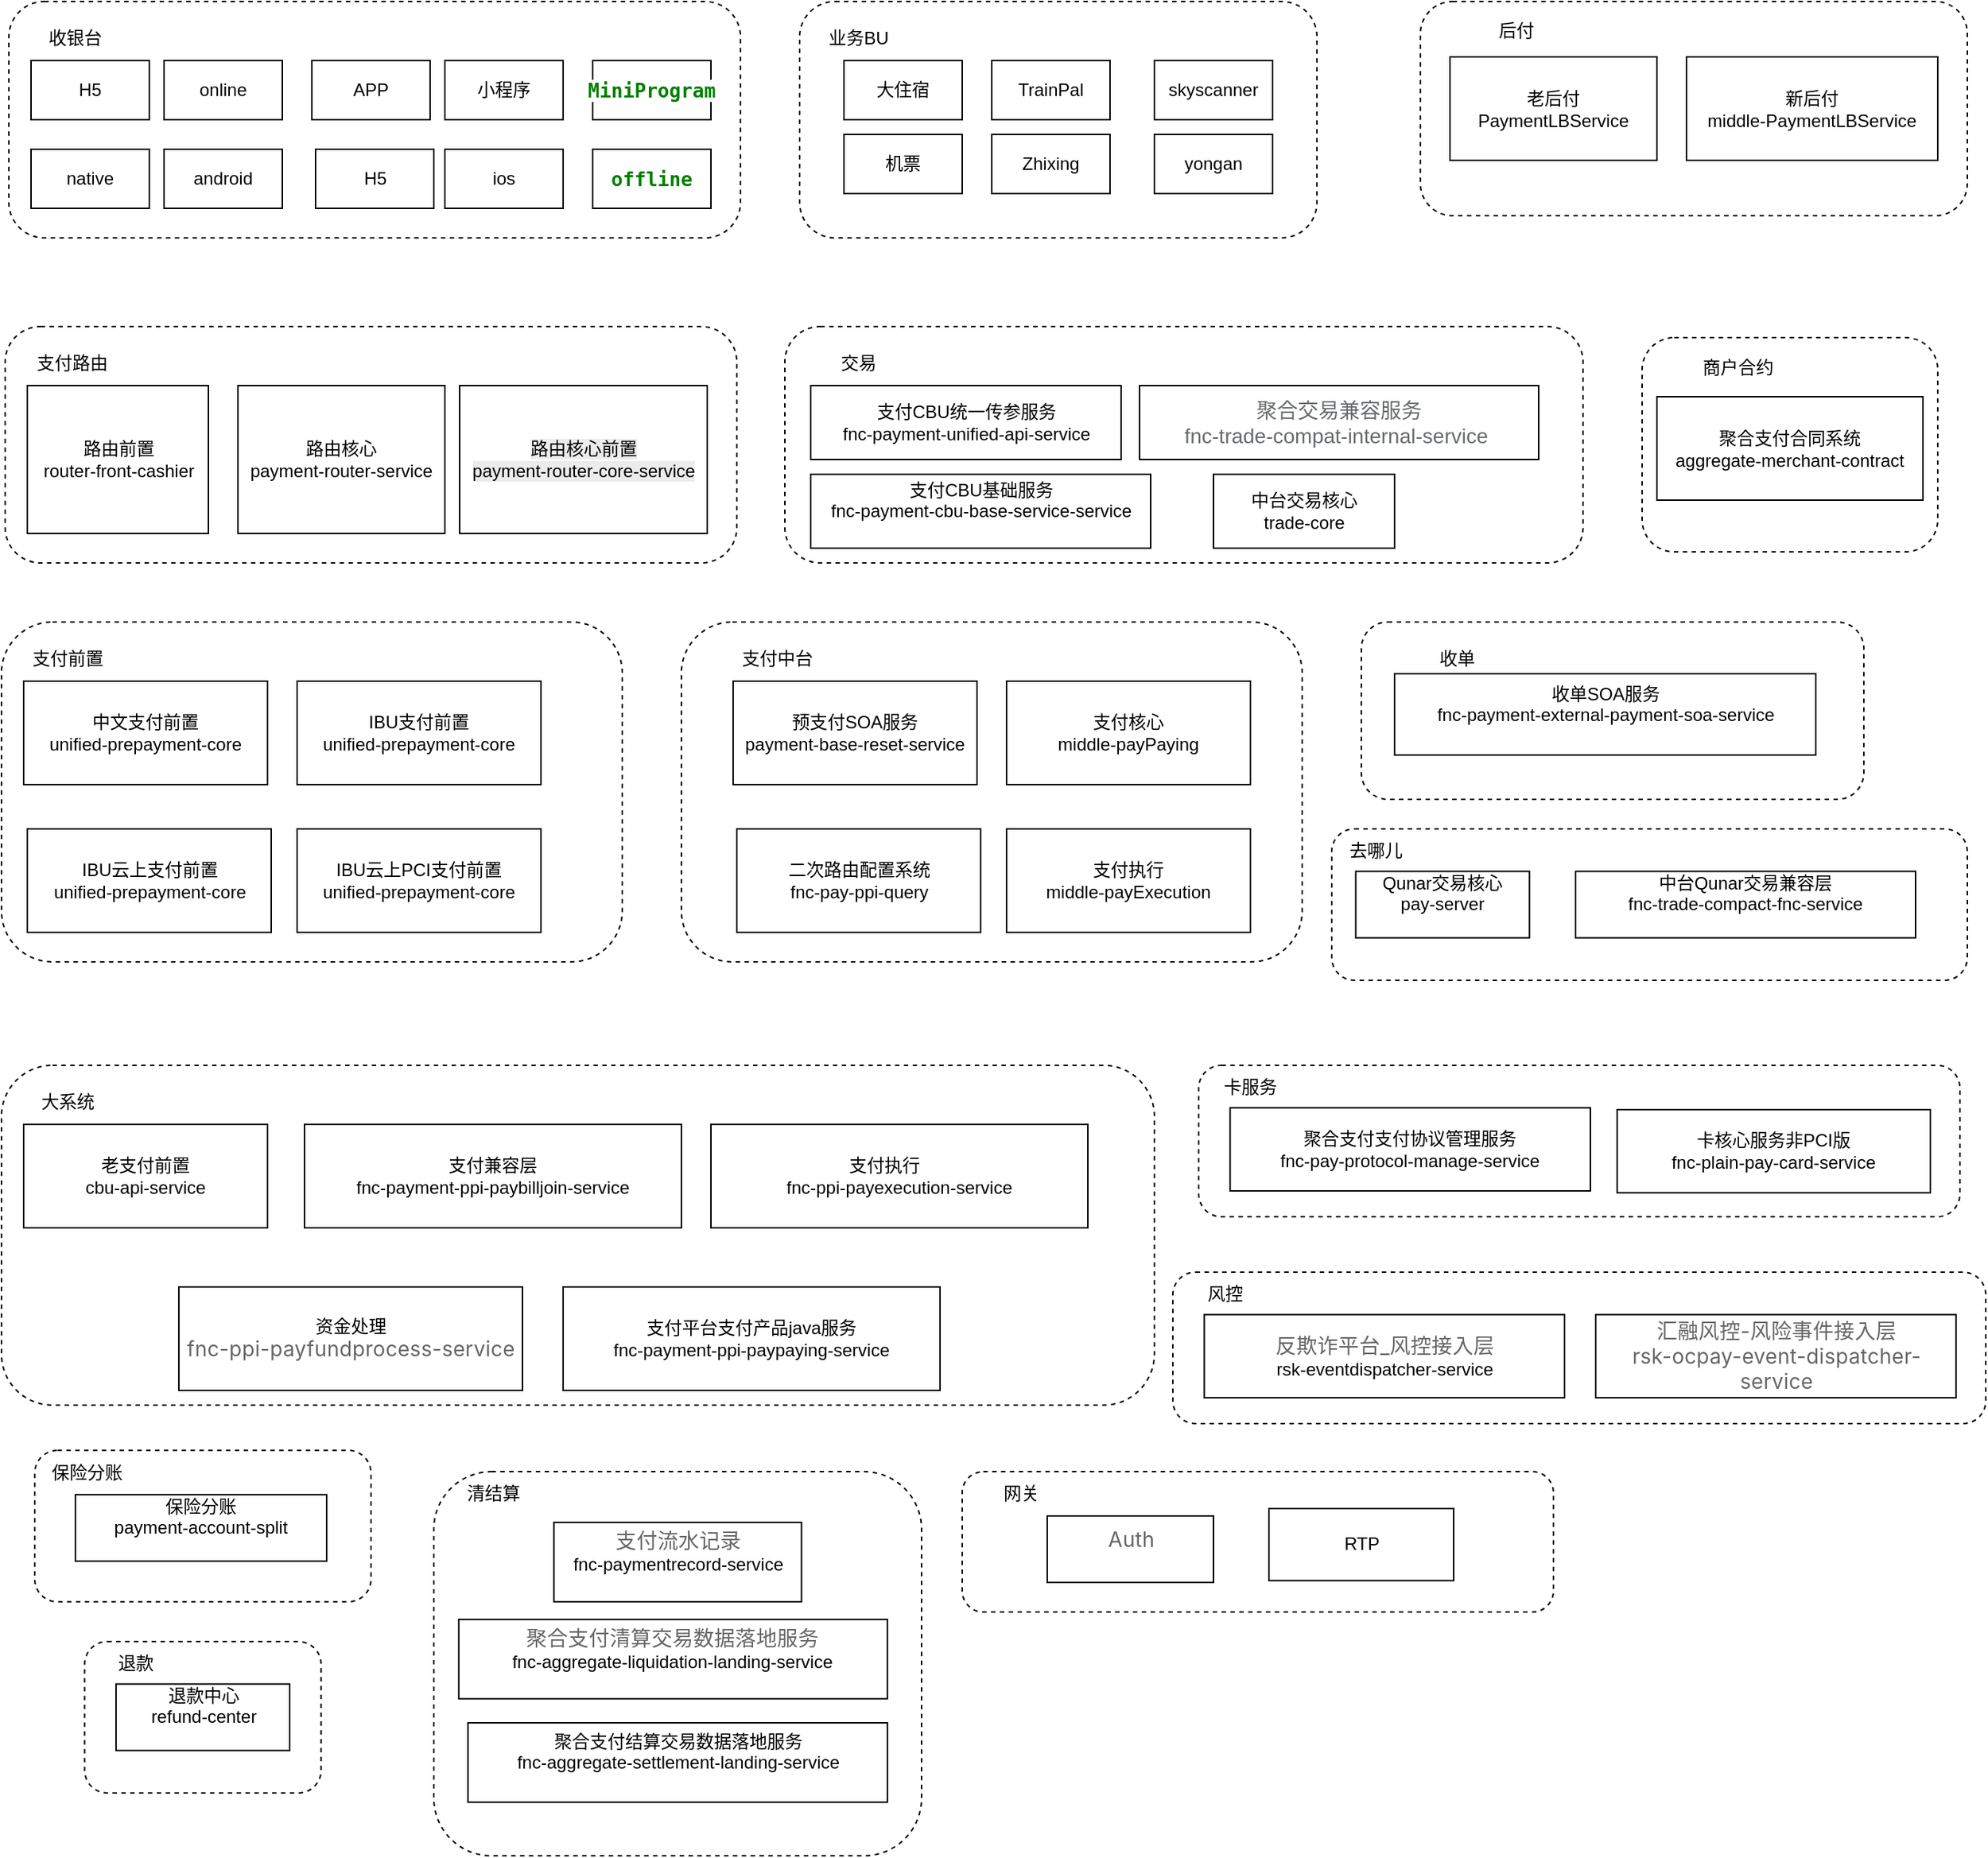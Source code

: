 <mxfile version="28.0.3">
  <diagram name="Page-1" id="2tqqhf2c_19uDufI840o">
    <mxGraphModel dx="2526" dy="893" grid="1" gridSize="10" guides="1" tooltips="1" connect="1" arrows="1" fold="1" page="1" pageScale="1" pageWidth="1100" pageHeight="1700" math="0" shadow="0">
      <root>
        <mxCell id="0" />
        <mxCell id="1" parent="0" />
        <mxCell id="ZC2IetR7V1KJigsSQUW3-1" value="" style="rounded=1;whiteSpace=wrap;html=1;dashed=1;align=left;" parent="1" vertex="1">
          <mxGeometry x="-775" y="40" width="495" height="160" as="geometry" />
        </mxCell>
        <mxCell id="ZC2IetR7V1KJigsSQUW3-3" value="收银台" style="text;html=1;align=center;verticalAlign=middle;whiteSpace=wrap;rounded=0;" parent="1" vertex="1">
          <mxGeometry x="-760" y="50" width="60" height="30" as="geometry" />
        </mxCell>
        <mxCell id="ZC2IetR7V1KJigsSQUW3-4" value="H5" style="rounded=0;whiteSpace=wrap;html=1;" parent="1" vertex="1">
          <mxGeometry x="-760" y="80" width="80" height="40" as="geometry" />
        </mxCell>
        <mxCell id="ZC2IetR7V1KJigsSQUW3-5" value="online" style="rounded=0;whiteSpace=wrap;html=1;" parent="1" vertex="1">
          <mxGeometry x="-670" y="80" width="80" height="40" as="geometry" />
        </mxCell>
        <mxCell id="ZC2IetR7V1KJigsSQUW3-6" value="H5" style="rounded=0;whiteSpace=wrap;html=1;" parent="1" vertex="1">
          <mxGeometry x="-567.5" y="140" width="80" height="40" as="geometry" />
        </mxCell>
        <mxCell id="ZC2IetR7V1KJigsSQUW3-7" value="android" style="rounded=0;whiteSpace=wrap;html=1;" parent="1" vertex="1">
          <mxGeometry x="-670" y="140" width="80" height="40" as="geometry" />
        </mxCell>
        <mxCell id="ZC2IetR7V1KJigsSQUW3-8" value="APP" style="rounded=0;whiteSpace=wrap;html=1;" parent="1" vertex="1">
          <mxGeometry x="-570" y="80" width="80" height="40" as="geometry" />
        </mxCell>
        <mxCell id="ZC2IetR7V1KJigsSQUW3-9" value="小程序" style="rounded=0;whiteSpace=wrap;html=1;" parent="1" vertex="1">
          <mxGeometry x="-480" y="80" width="80" height="40" as="geometry" />
        </mxCell>
        <mxCell id="ZC2IetR7V1KJigsSQUW3-10" value="ios" style="rounded=0;whiteSpace=wrap;html=1;" parent="1" vertex="1">
          <mxGeometry x="-480" y="140" width="80" height="40" as="geometry" />
        </mxCell>
        <mxCell id="ZC2IetR7V1KJigsSQUW3-11" value="native" style="rounded=0;whiteSpace=wrap;html=1;" parent="1" vertex="1">
          <mxGeometry x="-760" y="140" width="80" height="40" as="geometry" />
        </mxCell>
        <mxCell id="ZC2IetR7V1KJigsSQUW3-12" value="&lt;div style=&quot;background-color: rgb(255, 255, 255);&quot;&gt;&lt;pre style=&quot;font-family:&#39;JetBrains Mono&#39;,monospace;font-size:9.8pt;&quot;&gt;&lt;span style=&quot;color:#008000;font-weight:bold;&quot;&gt;offline&lt;/span&gt;&lt;/pre&gt;&lt;/div&gt;" style="rounded=0;whiteSpace=wrap;html=1;" parent="1" vertex="1">
          <mxGeometry x="-380" y="140" width="80" height="40" as="geometry" />
        </mxCell>
        <mxCell id="ZC2IetR7V1KJigsSQUW3-14" value="&lt;div style=&quot;background-color: rgb(255, 255, 255);&quot;&gt;&lt;pre style=&quot;font-family:&#39;JetBrains Mono&#39;,monospace;font-size:9.8pt;&quot;&gt;&lt;pre style=&quot;text-align: left; font-family: &amp;quot;JetBrains Mono&amp;quot;, monospace; font-size: 9.8pt;&quot;&gt;&lt;span style=&quot;color: rgb(0, 128, 0); font-weight: bold;&quot;&gt;MiniProgram&lt;/span&gt;&lt;/pre&gt;&lt;/pre&gt;&lt;/div&gt;" style="rounded=0;whiteSpace=wrap;html=1;" parent="1" vertex="1">
          <mxGeometry x="-380" y="80" width="80" height="40" as="geometry" />
        </mxCell>
        <mxCell id="ZC2IetR7V1KJigsSQUW3-15" value="" style="rounded=1;whiteSpace=wrap;html=1;dashed=1;" parent="1" vertex="1">
          <mxGeometry x="-240" y="40" width="350" height="160" as="geometry" />
        </mxCell>
        <mxCell id="ZC2IetR7V1KJigsSQUW3-16" value="业务BU" style="text;html=1;align=center;verticalAlign=middle;whiteSpace=wrap;rounded=0;" parent="1" vertex="1">
          <mxGeometry x="-230" y="50" width="60" height="30" as="geometry" />
        </mxCell>
        <mxCell id="ZC2IetR7V1KJigsSQUW3-17" value="大住宿" style="rounded=0;whiteSpace=wrap;html=1;" parent="1" vertex="1">
          <mxGeometry x="-210" y="80" width="80" height="40" as="geometry" />
        </mxCell>
        <mxCell id="ZC2IetR7V1KJigsSQUW3-18" value="机票" style="rounded=0;whiteSpace=wrap;html=1;" parent="1" vertex="1">
          <mxGeometry x="-210" y="130" width="80" height="40" as="geometry" />
        </mxCell>
        <mxCell id="ZC2IetR7V1KJigsSQUW3-19" value="TrainPal" style="rounded=0;whiteSpace=wrap;html=1;" parent="1" vertex="1">
          <mxGeometry x="-110" y="80" width="80" height="40" as="geometry" />
        </mxCell>
        <mxCell id="ZC2IetR7V1KJigsSQUW3-20" value="skyscanner" style="rounded=0;whiteSpace=wrap;html=1;" parent="1" vertex="1">
          <mxGeometry y="80" width="80" height="40" as="geometry" />
        </mxCell>
        <mxCell id="ZC2IetR7V1KJigsSQUW3-21" value="yongan" style="rounded=0;whiteSpace=wrap;html=1;" parent="1" vertex="1">
          <mxGeometry y="130" width="80" height="40" as="geometry" />
        </mxCell>
        <mxCell id="ZC2IetR7V1KJigsSQUW3-23" value="Zhixing" style="rounded=0;whiteSpace=wrap;html=1;" parent="1" vertex="1">
          <mxGeometry x="-110" y="130" width="80" height="40" as="geometry" />
        </mxCell>
        <mxCell id="ZC2IetR7V1KJigsSQUW3-43" value="" style="rounded=1;whiteSpace=wrap;html=1;dashed=1;align=left;" parent="1" vertex="1">
          <mxGeometry x="-777.5" y="260" width="495" height="160" as="geometry" />
        </mxCell>
        <mxCell id="ZC2IetR7V1KJigsSQUW3-44" value="支付路由" style="text;html=1;align=center;verticalAlign=middle;whiteSpace=wrap;rounded=0;" parent="1" vertex="1">
          <mxGeometry x="-762.5" y="270" width="60" height="30" as="geometry" />
        </mxCell>
        <mxCell id="ZC2IetR7V1KJigsSQUW3-45" value="路由前置&lt;div&gt;router-front-cashier&lt;/div&gt;" style="rounded=0;whiteSpace=wrap;html=1;" parent="1" vertex="1">
          <mxGeometry x="-762.5" y="300" width="122.5" height="100" as="geometry" />
        </mxCell>
        <mxCell id="ZC2IetR7V1KJigsSQUW3-49" value="路由核心&lt;div&gt;payment-router-service&lt;/div&gt;" style="rounded=0;whiteSpace=wrap;html=1;" parent="1" vertex="1">
          <mxGeometry x="-620" y="300" width="140" height="100" as="geometry" />
        </mxCell>
        <mxCell id="ZC2IetR7V1KJigsSQUW3-54" value="&lt;div style=&quot;background-color: rgb(255, 255, 255);&quot;&gt;&lt;pre style=&quot;&quot;&gt;&lt;pre style=&quot;&quot;&gt;&lt;span style=&quot;font-family: Helvetica; white-space: normal; background-color: rgb(236, 236, 236);&quot;&gt;路由核心前置&lt;/span&gt;&lt;div style=&quot;font-family: Helvetica; white-space: normal; background-color: rgb(236, 236, 236);&quot;&gt;payment-router-core-service&lt;/div&gt;&lt;/pre&gt;&lt;/pre&gt;&lt;/div&gt;" style="rounded=0;whiteSpace=wrap;html=1;fontStyle=0;align=center;" parent="1" vertex="1">
          <mxGeometry x="-470" y="300" width="167.5" height="100" as="geometry" />
        </mxCell>
        <mxCell id="ZC2IetR7V1KJigsSQUW3-55" value="" style="rounded=1;whiteSpace=wrap;html=1;dashed=1;align=left;" parent="1" vertex="1">
          <mxGeometry x="-250" y="260" width="540" height="160" as="geometry" />
        </mxCell>
        <mxCell id="ZC2IetR7V1KJigsSQUW3-57" value="&lt;div&gt;中台交易核心&lt;/div&gt;&lt;div&gt;trade-core&lt;/div&gt;" style="rounded=0;whiteSpace=wrap;html=1;" parent="1" vertex="1">
          <mxGeometry x="40" y="360" width="122.5" height="50" as="geometry" />
        </mxCell>
        <mxCell id="ZC2IetR7V1KJigsSQUW3-58" value="&lt;div&gt;支付CBU统一传参服务&lt;/div&gt;&lt;div&gt;fnc-payment-unified-api-service&lt;/div&gt;" style="rounded=0;whiteSpace=wrap;html=1;" parent="1" vertex="1">
          <mxGeometry x="-232.5" y="300" width="210" height="50" as="geometry" />
        </mxCell>
        <mxCell id="ZC2IetR7V1KJigsSQUW3-60" value="交易" style="text;html=1;align=center;verticalAlign=middle;whiteSpace=wrap;rounded=0;" parent="1" vertex="1">
          <mxGeometry x="-230" y="270" width="60" height="30" as="geometry" />
        </mxCell>
        <mxCell id="ZC2IetR7V1KJigsSQUW3-61" value="&lt;div&gt;&lt;span style=&quot;color: rgb(103, 106, 108); font-family: &amp;quot;Microsoft Yahei&amp;quot;, Arial, Helvetica, sans-serif; font-size: 14px; text-align: start; background-color: rgb(255, 255, 255);&quot;&gt;聚合交易兼容服务&lt;/span&gt;&lt;br&gt;&lt;/div&gt;&lt;div&gt;&lt;span style=&quot;color: rgb(103, 106, 108); font-family: &amp;quot;Microsoft Yahei&amp;quot;, Arial, Helvetica, sans-serif; font-size: 14px; text-align: start; background-color: rgb(255, 255, 255);&quot;&gt;fnc-trade-compat-internal-service&amp;nbsp;&lt;/span&gt;&lt;br&gt;&lt;/div&gt;" style="rounded=0;whiteSpace=wrap;html=1;" parent="1" vertex="1">
          <mxGeometry x="-10" y="300" width="270" height="50" as="geometry" />
        </mxCell>
        <mxCell id="ZC2IetR7V1KJigsSQUW3-64" value="&lt;div&gt;支付CBU基础服务&lt;br&gt;&lt;/div&gt;&lt;div&gt;&lt;div&gt;fnc-payment-cbu-base-service-service&lt;/div&gt;&lt;/div&gt;&lt;div&gt;&lt;br&gt;&lt;/div&gt;" style="rounded=0;whiteSpace=wrap;html=1;" parent="1" vertex="1">
          <mxGeometry x="-232.5" y="360" width="230" height="50" as="geometry" />
        </mxCell>
        <mxCell id="ZC2IetR7V1KJigsSQUW3-65" value="" style="rounded=1;whiteSpace=wrap;html=1;dashed=1;align=left;" parent="1" vertex="1">
          <mxGeometry x="-780" y="460" width="420" height="230" as="geometry" />
        </mxCell>
        <mxCell id="ZC2IetR7V1KJigsSQUW3-66" value="支付前置" style="text;html=1;align=center;verticalAlign=middle;whiteSpace=wrap;rounded=0;" parent="1" vertex="1">
          <mxGeometry x="-765" y="470" width="60" height="30" as="geometry" />
        </mxCell>
        <mxCell id="ZC2IetR7V1KJigsSQUW3-67" value="中文支付前置&lt;div&gt;unified-prepayment-core&lt;br&gt;&lt;/div&gt;" style="rounded=0;whiteSpace=wrap;html=1;" parent="1" vertex="1">
          <mxGeometry x="-765" y="500" width="165" height="70" as="geometry" />
        </mxCell>
        <mxCell id="ZC2IetR7V1KJigsSQUW3-70" value="IBU支付前置&lt;div&gt;unified-prepayment-core&lt;br&gt;&lt;/div&gt;" style="rounded=0;whiteSpace=wrap;html=1;" parent="1" vertex="1">
          <mxGeometry x="-580" y="500" width="165" height="70" as="geometry" />
        </mxCell>
        <mxCell id="ZC2IetR7V1KJigsSQUW3-73" value="IBU云上支付前置&lt;div&gt;unified-prepayment-core&lt;br&gt;&lt;/div&gt;" style="rounded=0;whiteSpace=wrap;html=1;" parent="1" vertex="1">
          <mxGeometry x="-762.5" y="600" width="165" height="70" as="geometry" />
        </mxCell>
        <mxCell id="ZC2IetR7V1KJigsSQUW3-74" value="IBU云上PCI支付前置&lt;div&gt;unified-prepayment-core&lt;br&gt;&lt;/div&gt;" style="rounded=0;whiteSpace=wrap;html=1;" parent="1" vertex="1">
          <mxGeometry x="-580" y="600" width="165" height="70" as="geometry" />
        </mxCell>
        <mxCell id="ZC2IetR7V1KJigsSQUW3-75" value="" style="rounded=1;whiteSpace=wrap;html=1;dashed=1;align=left;" parent="1" vertex="1">
          <mxGeometry x="-320" y="460" width="420" height="230" as="geometry" />
        </mxCell>
        <mxCell id="ZC2IetR7V1KJigsSQUW3-76" value="支付中台" style="text;html=1;align=center;verticalAlign=middle;whiteSpace=wrap;rounded=0;" parent="1" vertex="1">
          <mxGeometry x="-285" y="470" width="60" height="30" as="geometry" />
        </mxCell>
        <mxCell id="ZC2IetR7V1KJigsSQUW3-77" value="&lt;div&gt;预支付SOA服务&lt;/div&gt;&lt;div&gt;payment-base-reset-service&lt;br&gt;&lt;/div&gt;" style="rounded=0;whiteSpace=wrap;html=1;" parent="1" vertex="1">
          <mxGeometry x="-285" y="500" width="165" height="70" as="geometry" />
        </mxCell>
        <mxCell id="ZC2IetR7V1KJigsSQUW3-78" value="&lt;div&gt;支付核心&lt;/div&gt;&lt;div&gt;middle-payPaying&lt;br&gt;&lt;/div&gt;" style="rounded=0;whiteSpace=wrap;html=1;" parent="1" vertex="1">
          <mxGeometry x="-100" y="500" width="165" height="70" as="geometry" />
        </mxCell>
        <mxCell id="ZC2IetR7V1KJigsSQUW3-79" value="二次路由配置系统&lt;div&gt;fnc-pay-ppi-query&lt;br&gt;&lt;/div&gt;" style="rounded=0;whiteSpace=wrap;html=1;" parent="1" vertex="1">
          <mxGeometry x="-282.5" y="600" width="165" height="70" as="geometry" />
        </mxCell>
        <mxCell id="ZC2IetR7V1KJigsSQUW3-80" value="支付执行&lt;div&gt;middle-payExecution&lt;/div&gt;" style="rounded=0;whiteSpace=wrap;html=1;" parent="1" vertex="1">
          <mxGeometry x="-100" y="600" width="165" height="70" as="geometry" />
        </mxCell>
        <mxCell id="ZC2IetR7V1KJigsSQUW3-81" value="" style="rounded=1;whiteSpace=wrap;html=1;dashed=1;align=left;" parent="1" vertex="1">
          <mxGeometry x="180" y="40" width="370" height="145" as="geometry" />
        </mxCell>
        <mxCell id="ZC2IetR7V1KJigsSQUW3-82" value="后付" style="text;html=1;align=center;verticalAlign=middle;whiteSpace=wrap;rounded=0;" parent="1" vertex="1">
          <mxGeometry x="215" y="45" width="60" height="30" as="geometry" />
        </mxCell>
        <mxCell id="ZC2IetR7V1KJigsSQUW3-83" value="&lt;div&gt;老后付&lt;/div&gt;&lt;div&gt;PaymentLBService&lt;br&gt;&lt;/div&gt;" style="rounded=0;whiteSpace=wrap;html=1;" parent="1" vertex="1">
          <mxGeometry x="200" y="77.5" width="140" height="70" as="geometry" />
        </mxCell>
        <mxCell id="ZC2IetR7V1KJigsSQUW3-87" value="&lt;div&gt;新后付&lt;/div&gt;&lt;div&gt;middle-PaymentLBService&lt;br&gt;&lt;/div&gt;" style="rounded=0;whiteSpace=wrap;html=1;" parent="1" vertex="1">
          <mxGeometry x="360" y="77.5" width="170" height="70" as="geometry" />
        </mxCell>
        <mxCell id="ZC2IetR7V1KJigsSQUW3-88" value="" style="rounded=1;whiteSpace=wrap;html=1;dashed=1;align=left;" parent="1" vertex="1">
          <mxGeometry x="330" y="267.5" width="200" height="145" as="geometry" />
        </mxCell>
        <mxCell id="ZC2IetR7V1KJigsSQUW3-89" value="商户合约" style="text;html=1;align=center;verticalAlign=middle;whiteSpace=wrap;rounded=0;" parent="1" vertex="1">
          <mxGeometry x="365" y="272.5" width="60" height="30" as="geometry" />
        </mxCell>
        <mxCell id="ZC2IetR7V1KJigsSQUW3-90" value="&lt;div&gt;聚合支付合同系统&lt;/div&gt;&lt;div&gt;aggregate-merchant-contract&lt;br&gt;&lt;/div&gt;" style="rounded=0;whiteSpace=wrap;html=1;" parent="1" vertex="1">
          <mxGeometry x="340" y="307.5" width="180" height="70" as="geometry" />
        </mxCell>
        <mxCell id="ZC2IetR7V1KJigsSQUW3-92" value="" style="rounded=1;whiteSpace=wrap;html=1;dashed=1;align=left;" parent="1" vertex="1">
          <mxGeometry x="140" y="460" width="340" height="120" as="geometry" />
        </mxCell>
        <mxCell id="ZC2IetR7V1KJigsSQUW3-93" value="收单" style="text;html=1;align=center;verticalAlign=middle;whiteSpace=wrap;rounded=0;" parent="1" vertex="1">
          <mxGeometry x="175" y="470" width="60" height="30" as="geometry" />
        </mxCell>
        <mxCell id="ZC2IetR7V1KJigsSQUW3-94" value="&lt;div&gt;收单SOA服务&lt;/div&gt;&lt;div&gt;&lt;div&gt;fnc-payment-external-payment-soa-service&lt;/div&gt;&lt;/div&gt;&lt;div&gt;&lt;br&gt;&lt;/div&gt;" style="rounded=0;whiteSpace=wrap;html=1;" parent="1" vertex="1">
          <mxGeometry x="162.5" y="495" width="285" height="55" as="geometry" />
        </mxCell>
        <mxCell id="ocZN8uN6IypTJF-HbQKt-1" value="" style="rounded=1;whiteSpace=wrap;html=1;dashed=1;align=left;" vertex="1" parent="1">
          <mxGeometry x="-723.75" y="1150" width="160" height="102.5" as="geometry" />
        </mxCell>
        <mxCell id="ocZN8uN6IypTJF-HbQKt-2" value="退款" style="text;html=1;align=center;verticalAlign=middle;whiteSpace=wrap;rounded=0;" vertex="1" parent="1">
          <mxGeometry x="-718.75" y="1150" width="60" height="30" as="geometry" />
        </mxCell>
        <mxCell id="ocZN8uN6IypTJF-HbQKt-3" value="&lt;div&gt;退款中心&lt;/div&gt;&lt;div&gt;refund-center&lt;/div&gt;&lt;div&gt;&lt;br&gt;&lt;/div&gt;" style="rounded=0;whiteSpace=wrap;html=1;" vertex="1" parent="1">
          <mxGeometry x="-702.5" y="1178.75" width="117.5" height="45" as="geometry" />
        </mxCell>
        <mxCell id="ocZN8uN6IypTJF-HbQKt-4" value="&lt;span style=&quot;color: rgba(0, 0, 0, 0); font-family: monospace; font-size: 0px; text-wrap: nowrap;&quot;&gt;%3CmxGraphModel%3E%3Croot%3E%3CmxCell%20id%3D%220%22%2F%3E%3CmxCell%20id%3D%221%22%20parent%3D%220%22%2F%3E%3CmxCell%20id%3D%222%22%20value%3D%22%26lt%3Bdiv%26gt%3B%26lt%3Bdiv%26gt%3B%E6%94%AF%E4%BB%98%E5%B9%B3%E5%8F%B0%E6%94%AF%E4%BB%98%E4%BA%A7%E5%93%81java%E6%9C%8D%E5%8A%A1%26lt%3B%2Fdiv%26gt%3B%26lt%3Bdiv%26gt%3Bfnc-payment-ppi-paypaying-service%26lt%3B%2Fdiv%26gt%3B%26lt%3B%2Fdiv%26gt%3B%22%20style%3D%22rounded%3D0%3BwhiteSpace%3Dwrap%3Bhtml%3D1%3B%22%20vertex%3D%221%22%20parent%3D%221%22%3E%3CmxGeometry%20x%3D%22-210%22%20y%3D%221020%22%20width%3D%22255%22%20height%3D%2270%22%20as%3D%22geometry%22%2F%3E%3C%2FmxCell%3E%3C%2Froot%3E%3C%2FmxGraphModel%3E&lt;/span&gt;" style="rounded=1;whiteSpace=wrap;html=1;dashed=1;align=left;" vertex="1" parent="1">
          <mxGeometry x="-780" y="760" width="780" height="230" as="geometry" />
        </mxCell>
        <mxCell id="ocZN8uN6IypTJF-HbQKt-5" value="大系统" style="text;html=1;align=center;verticalAlign=middle;whiteSpace=wrap;rounded=0;" vertex="1" parent="1">
          <mxGeometry x="-765" y="770" width="60" height="30" as="geometry" />
        </mxCell>
        <mxCell id="ocZN8uN6IypTJF-HbQKt-6" value="老支付前置&lt;div&gt;cbu-api-service&lt;/div&gt;" style="rounded=0;whiteSpace=wrap;html=1;" vertex="1" parent="1">
          <mxGeometry x="-765" y="800" width="165" height="70" as="geometry" />
        </mxCell>
        <mxCell id="ocZN8uN6IypTJF-HbQKt-7" value="&lt;div&gt;支付兼容层&lt;/div&gt;&lt;div&gt;fnc-payment-ppi-paybilljoin-service&lt;br&gt;&lt;/div&gt;" style="rounded=0;whiteSpace=wrap;html=1;" vertex="1" parent="1">
          <mxGeometry x="-575" y="800" width="255" height="70" as="geometry" />
        </mxCell>
        <mxCell id="ocZN8uN6IypTJF-HbQKt-8" value="资金处理&lt;div&gt;&lt;span style=&quot;color: rgb(102, 102, 102); font-family: -apple-system, BlinkMacSystemFont, &amp;quot;Segoe UI&amp;quot;, Helvetica, Arial, sans-serif, &amp;quot;Apple Color Emoji&amp;quot;, &amp;quot;Segoe UI Emoji&amp;quot;; font-size: 14px; letter-spacing: 0.15px; text-align: start; white-space-collapse: preserve; background-color: rgb(255, 255, 255);&quot;&gt;fnc-ppi-payfundprocess-service&lt;/span&gt;&lt;br&gt;&lt;/div&gt;" style="rounded=0;whiteSpace=wrap;html=1;" vertex="1" parent="1">
          <mxGeometry x="-660" y="910" width="232.5" height="70" as="geometry" />
        </mxCell>
        <mxCell id="ocZN8uN6IypTJF-HbQKt-10" value="&lt;div&gt;&lt;div&gt;支付平台支付产品java服务&lt;/div&gt;&lt;div&gt;fnc-payment-ppi-paypaying-service&lt;/div&gt;&lt;/div&gt;" style="rounded=0;whiteSpace=wrap;html=1;" vertex="1" parent="1">
          <mxGeometry x="-400" y="910" width="255" height="70" as="geometry" />
        </mxCell>
        <mxCell id="ocZN8uN6IypTJF-HbQKt-11" value="&lt;div&gt;支付执行&amp;nbsp; &amp;nbsp; &amp;nbsp;&amp;nbsp;&lt;/div&gt;&lt;div&gt;fnc-ppi-payexecution-service&lt;/div&gt;" style="rounded=0;whiteSpace=wrap;html=1;" vertex="1" parent="1">
          <mxGeometry x="-300" y="800" width="255" height="70" as="geometry" />
        </mxCell>
        <mxCell id="ocZN8uN6IypTJF-HbQKt-12" value="" style="rounded=1;whiteSpace=wrap;html=1;dashed=1;align=left;" vertex="1" parent="1">
          <mxGeometry x="120" y="600" width="430" height="102.5" as="geometry" />
        </mxCell>
        <mxCell id="ocZN8uN6IypTJF-HbQKt-13" value="去哪儿" style="text;html=1;align=center;verticalAlign=middle;whiteSpace=wrap;rounded=0;" vertex="1" parent="1">
          <mxGeometry x="120" y="600" width="60" height="30" as="geometry" />
        </mxCell>
        <mxCell id="ocZN8uN6IypTJF-HbQKt-14" value="&lt;div&gt;Qunar交易核心&lt;/div&gt;&lt;div&gt;pay-server&lt;/div&gt;&lt;div&gt;&lt;br&gt;&lt;/div&gt;" style="rounded=0;whiteSpace=wrap;html=1;align=center;" vertex="1" parent="1">
          <mxGeometry x="136.25" y="628.75" width="117.5" height="45" as="geometry" />
        </mxCell>
        <mxCell id="ocZN8uN6IypTJF-HbQKt-15" value="&lt;div&gt;中台Qunar交易兼容层&lt;/div&gt;&lt;div&gt;fnc-trade-compact-fnc-service&lt;/div&gt;&lt;div&gt;&lt;br&gt;&lt;/div&gt;" style="rounded=0;whiteSpace=wrap;html=1;align=center;" vertex="1" parent="1">
          <mxGeometry x="285" y="628.75" width="230" height="45" as="geometry" />
        </mxCell>
        <mxCell id="ocZN8uN6IypTJF-HbQKt-16" value="" style="rounded=1;whiteSpace=wrap;html=1;dashed=1;align=left;" vertex="1" parent="1">
          <mxGeometry x="-757.5" y="1020.62" width="227.5" height="102.5" as="geometry" />
        </mxCell>
        <mxCell id="ocZN8uN6IypTJF-HbQKt-17" value="保险分账" style="text;html=1;align=center;verticalAlign=middle;whiteSpace=wrap;rounded=0;" vertex="1" parent="1">
          <mxGeometry x="-752.5" y="1020.62" width="60" height="30" as="geometry" />
        </mxCell>
        <mxCell id="ocZN8uN6IypTJF-HbQKt-18" value="&lt;div&gt;保险分账&lt;/div&gt;&lt;div&gt;payment-account-split&lt;/div&gt;&lt;div&gt;&lt;br&gt;&lt;/div&gt;" style="rounded=0;whiteSpace=wrap;html=1;" vertex="1" parent="1">
          <mxGeometry x="-730" y="1050.62" width="170" height="45" as="geometry" />
        </mxCell>
        <mxCell id="ocZN8uN6IypTJF-HbQKt-19" value="" style="rounded=1;whiteSpace=wrap;html=1;dashed=1;align=left;" vertex="1" parent="1">
          <mxGeometry x="-487.5" y="1035" width="330" height="260" as="geometry" />
        </mxCell>
        <mxCell id="ocZN8uN6IypTJF-HbQKt-20" value="清结算" style="text;html=1;align=center;verticalAlign=middle;whiteSpace=wrap;rounded=0;" vertex="1" parent="1">
          <mxGeometry x="-477.5" y="1035" width="60" height="30" as="geometry" />
        </mxCell>
        <mxCell id="ocZN8uN6IypTJF-HbQKt-21" value="&lt;div&gt;&lt;span style=&quot;color: rgb(102, 102, 102); font-family: -apple-system, BlinkMacSystemFont, &amp;quot;Segoe UI&amp;quot;, Helvetica, Arial, sans-serif, &amp;quot;Apple Color Emoji&amp;quot;, &amp;quot;Segoe UI Emoji&amp;quot;; font-size: 14px; letter-spacing: 0.15px; text-align: start; white-space-collapse: preserve; background-color: rgb(255, 255, 255);&quot;&gt;支付流水记录&lt;/span&gt;&lt;br&gt;&lt;/div&gt;&lt;div&gt;fnc-paymentrecord-service&lt;br&gt;&lt;/div&gt;&lt;div&gt;&lt;br&gt;&lt;/div&gt;" style="rounded=0;whiteSpace=wrap;html=1;" vertex="1" parent="1">
          <mxGeometry x="-406.24" y="1069.37" width="167.5" height="53.75" as="geometry" />
        </mxCell>
        <mxCell id="ocZN8uN6IypTJF-HbQKt-22" value="" style="rounded=1;whiteSpace=wrap;html=1;dashed=1;align=left;" vertex="1" parent="1">
          <mxGeometry x="30" y="760" width="515" height="102.5" as="geometry" />
        </mxCell>
        <mxCell id="ocZN8uN6IypTJF-HbQKt-23" value="卡服务" style="text;html=1;align=center;verticalAlign=middle;whiteSpace=wrap;rounded=0;" vertex="1" parent="1">
          <mxGeometry x="35" y="760" width="60" height="30" as="geometry" />
        </mxCell>
        <mxCell id="ocZN8uN6IypTJF-HbQKt-24" value="&lt;div&gt;&lt;div&gt;聚合支付支付协议管理服务&lt;/div&gt;&lt;div&gt;fnc-pay-protocol-manage-service&lt;/div&gt;&lt;/div&gt;" style="rounded=0;whiteSpace=wrap;html=1;" vertex="1" parent="1">
          <mxGeometry x="51.25" y="788.75" width="243.75" height="56.25" as="geometry" />
        </mxCell>
        <mxCell id="ocZN8uN6IypTJF-HbQKt-25" value="&lt;div style=&quot;&quot;&gt;&lt;span style=&quot;color: rgb(102, 102, 102); font-family: -apple-system, BlinkMacSystemFont, &amp;quot;Segoe UI&amp;quot;, Helvetica, Arial, sans-serif, &amp;quot;Apple Color Emoji&amp;quot;, &amp;quot;Segoe UI Emoji&amp;quot;; font-size: 14px; letter-spacing: 0.15px; text-align: start; white-space-collapse: preserve; background-color: rgb(255, 255, 255);&quot;&gt;聚合支付清算交易数据落地服务&lt;/span&gt;&lt;br&gt;&lt;/div&gt;&lt;div&gt;fnc-aggregate-liquidation-landing-service&lt;br&gt;&lt;/div&gt;&lt;div&gt;&lt;br&gt;&lt;/div&gt;" style="rounded=0;whiteSpace=wrap;html=1;align=center;" vertex="1" parent="1">
          <mxGeometry x="-470.62" y="1135" width="290" height="53.75" as="geometry" />
        </mxCell>
        <mxCell id="ocZN8uN6IypTJF-HbQKt-26" value="&lt;div style=&quot;&quot;&gt;&lt;div&gt;聚合支付结算交易数据落地服务&lt;/div&gt;&lt;div&gt;fnc-aggregate-settlement-landing-service&lt;/div&gt;&lt;/div&gt;&lt;div&gt;&lt;br&gt;&lt;/div&gt;" style="rounded=0;whiteSpace=wrap;html=1;align=center;" vertex="1" parent="1">
          <mxGeometry x="-464.36" y="1205" width="283.75" height="53.75" as="geometry" />
        </mxCell>
        <mxCell id="ocZN8uN6IypTJF-HbQKt-27" value="&lt;div&gt;&lt;div&gt;卡核心服务非PCI版&lt;/div&gt;&lt;div&gt;fnc-plain-pay-card-service&lt;/div&gt;&lt;/div&gt;" style="rounded=0;whiteSpace=wrap;html=1;" vertex="1" parent="1">
          <mxGeometry x="313.13" y="790" width="211.87" height="56.25" as="geometry" />
        </mxCell>
        <mxCell id="ocZN8uN6IypTJF-HbQKt-28" value="" style="rounded=1;whiteSpace=wrap;html=1;dashed=1;align=left;" vertex="1" parent="1">
          <mxGeometry x="12.5" y="900" width="550" height="102.5" as="geometry" />
        </mxCell>
        <mxCell id="ocZN8uN6IypTJF-HbQKt-29" value="风控" style="text;html=1;align=center;verticalAlign=middle;whiteSpace=wrap;rounded=0;" vertex="1" parent="1">
          <mxGeometry x="17.5" y="900" width="60" height="30" as="geometry" />
        </mxCell>
        <mxCell id="ocZN8uN6IypTJF-HbQKt-30" value="&lt;div&gt;&lt;span style=&quot;color: rgb(102, 102, 102); font-family: -apple-system, BlinkMacSystemFont, &amp;quot;Segoe UI&amp;quot;, Helvetica, Arial, sans-serif, &amp;quot;Apple Color Emoji&amp;quot;, &amp;quot;Segoe UI Emoji&amp;quot;; font-size: 14px; letter-spacing: 0.15px; text-align: start; white-space-collapse: preserve; background-color: rgb(255, 255, 255);&quot;&gt;反欺诈平台_风控接入层&lt;/span&gt;&lt;br&gt;&lt;/div&gt;&lt;div&gt;rsk-eventdispatcher-service&lt;/div&gt;" style="rounded=0;whiteSpace=wrap;html=1;" vertex="1" parent="1">
          <mxGeometry x="33.75" y="928.75" width="243.75" height="56.25" as="geometry" />
        </mxCell>
        <mxCell id="ocZN8uN6IypTJF-HbQKt-32" value="&lt;div style=&quot;&quot;&gt;&lt;span style=&quot;background-color: transparent; font-size: 14px; letter-spacing: 0.15px; white-space-collapse: preserve;&quot;&gt;&lt;font face=&quot;-apple-system, BlinkMacSystemFont, Segoe UI, Helvetica, Arial, sans-serif, Apple Color Emoji, Segoe UI Emoji&quot; color=&quot;#666666&quot;&gt;汇融风控-风险事件接入层&lt;br&gt;rsk-ocpay-event-dispatcher-service&lt;/font&gt;&lt;/span&gt;&lt;/div&gt;" style="rounded=0;whiteSpace=wrap;html=1;align=center;" vertex="1" parent="1">
          <mxGeometry x="298.63" y="928.75" width="243.75" height="56.25" as="geometry" />
        </mxCell>
        <mxCell id="ocZN8uN6IypTJF-HbQKt-33" value="" style="rounded=1;whiteSpace=wrap;html=1;dashed=1;align=left;" vertex="1" parent="1">
          <mxGeometry x="-130" y="1035" width="400" height="95" as="geometry" />
        </mxCell>
        <mxCell id="ocZN8uN6IypTJF-HbQKt-34" value="网关" style="text;html=1;align=center;verticalAlign=middle;whiteSpace=wrap;rounded=0;" vertex="1" parent="1">
          <mxGeometry x="-120" y="1035" width="60" height="30" as="geometry" />
        </mxCell>
        <mxCell id="ocZN8uN6IypTJF-HbQKt-35" value="&lt;div style=&quot;text-align: start;&quot;&gt;&lt;font face=&quot;-apple-system, BlinkMacSystemFont, Segoe UI, Helvetica, Arial, sans-serif, Apple Color Emoji, Segoe UI Emoji&quot; color=&quot;#666666&quot;&gt;&lt;span style=&quot;font-size: 14px; letter-spacing: 0.15px; white-space-collapse: preserve; background-color: rgb(255, 255, 255);&quot;&gt;Auth&lt;/span&gt;&lt;/font&gt;&lt;/div&gt;&lt;div&gt;&lt;br&gt;&lt;/div&gt;" style="rounded=0;whiteSpace=wrap;html=1;" vertex="1" parent="1">
          <mxGeometry x="-72.5" y="1065" width="112.5" height="45" as="geometry" />
        </mxCell>
        <mxCell id="ocZN8uN6IypTJF-HbQKt-37" value="&lt;div style=&quot;&quot;&gt;&lt;div&gt;RTP&lt;/div&gt;&lt;/div&gt;" style="rounded=0;whiteSpace=wrap;html=1;align=center;" vertex="1" parent="1">
          <mxGeometry x="77.5" y="1060" width="125" height="48.75" as="geometry" />
        </mxCell>
      </root>
    </mxGraphModel>
  </diagram>
</mxfile>
